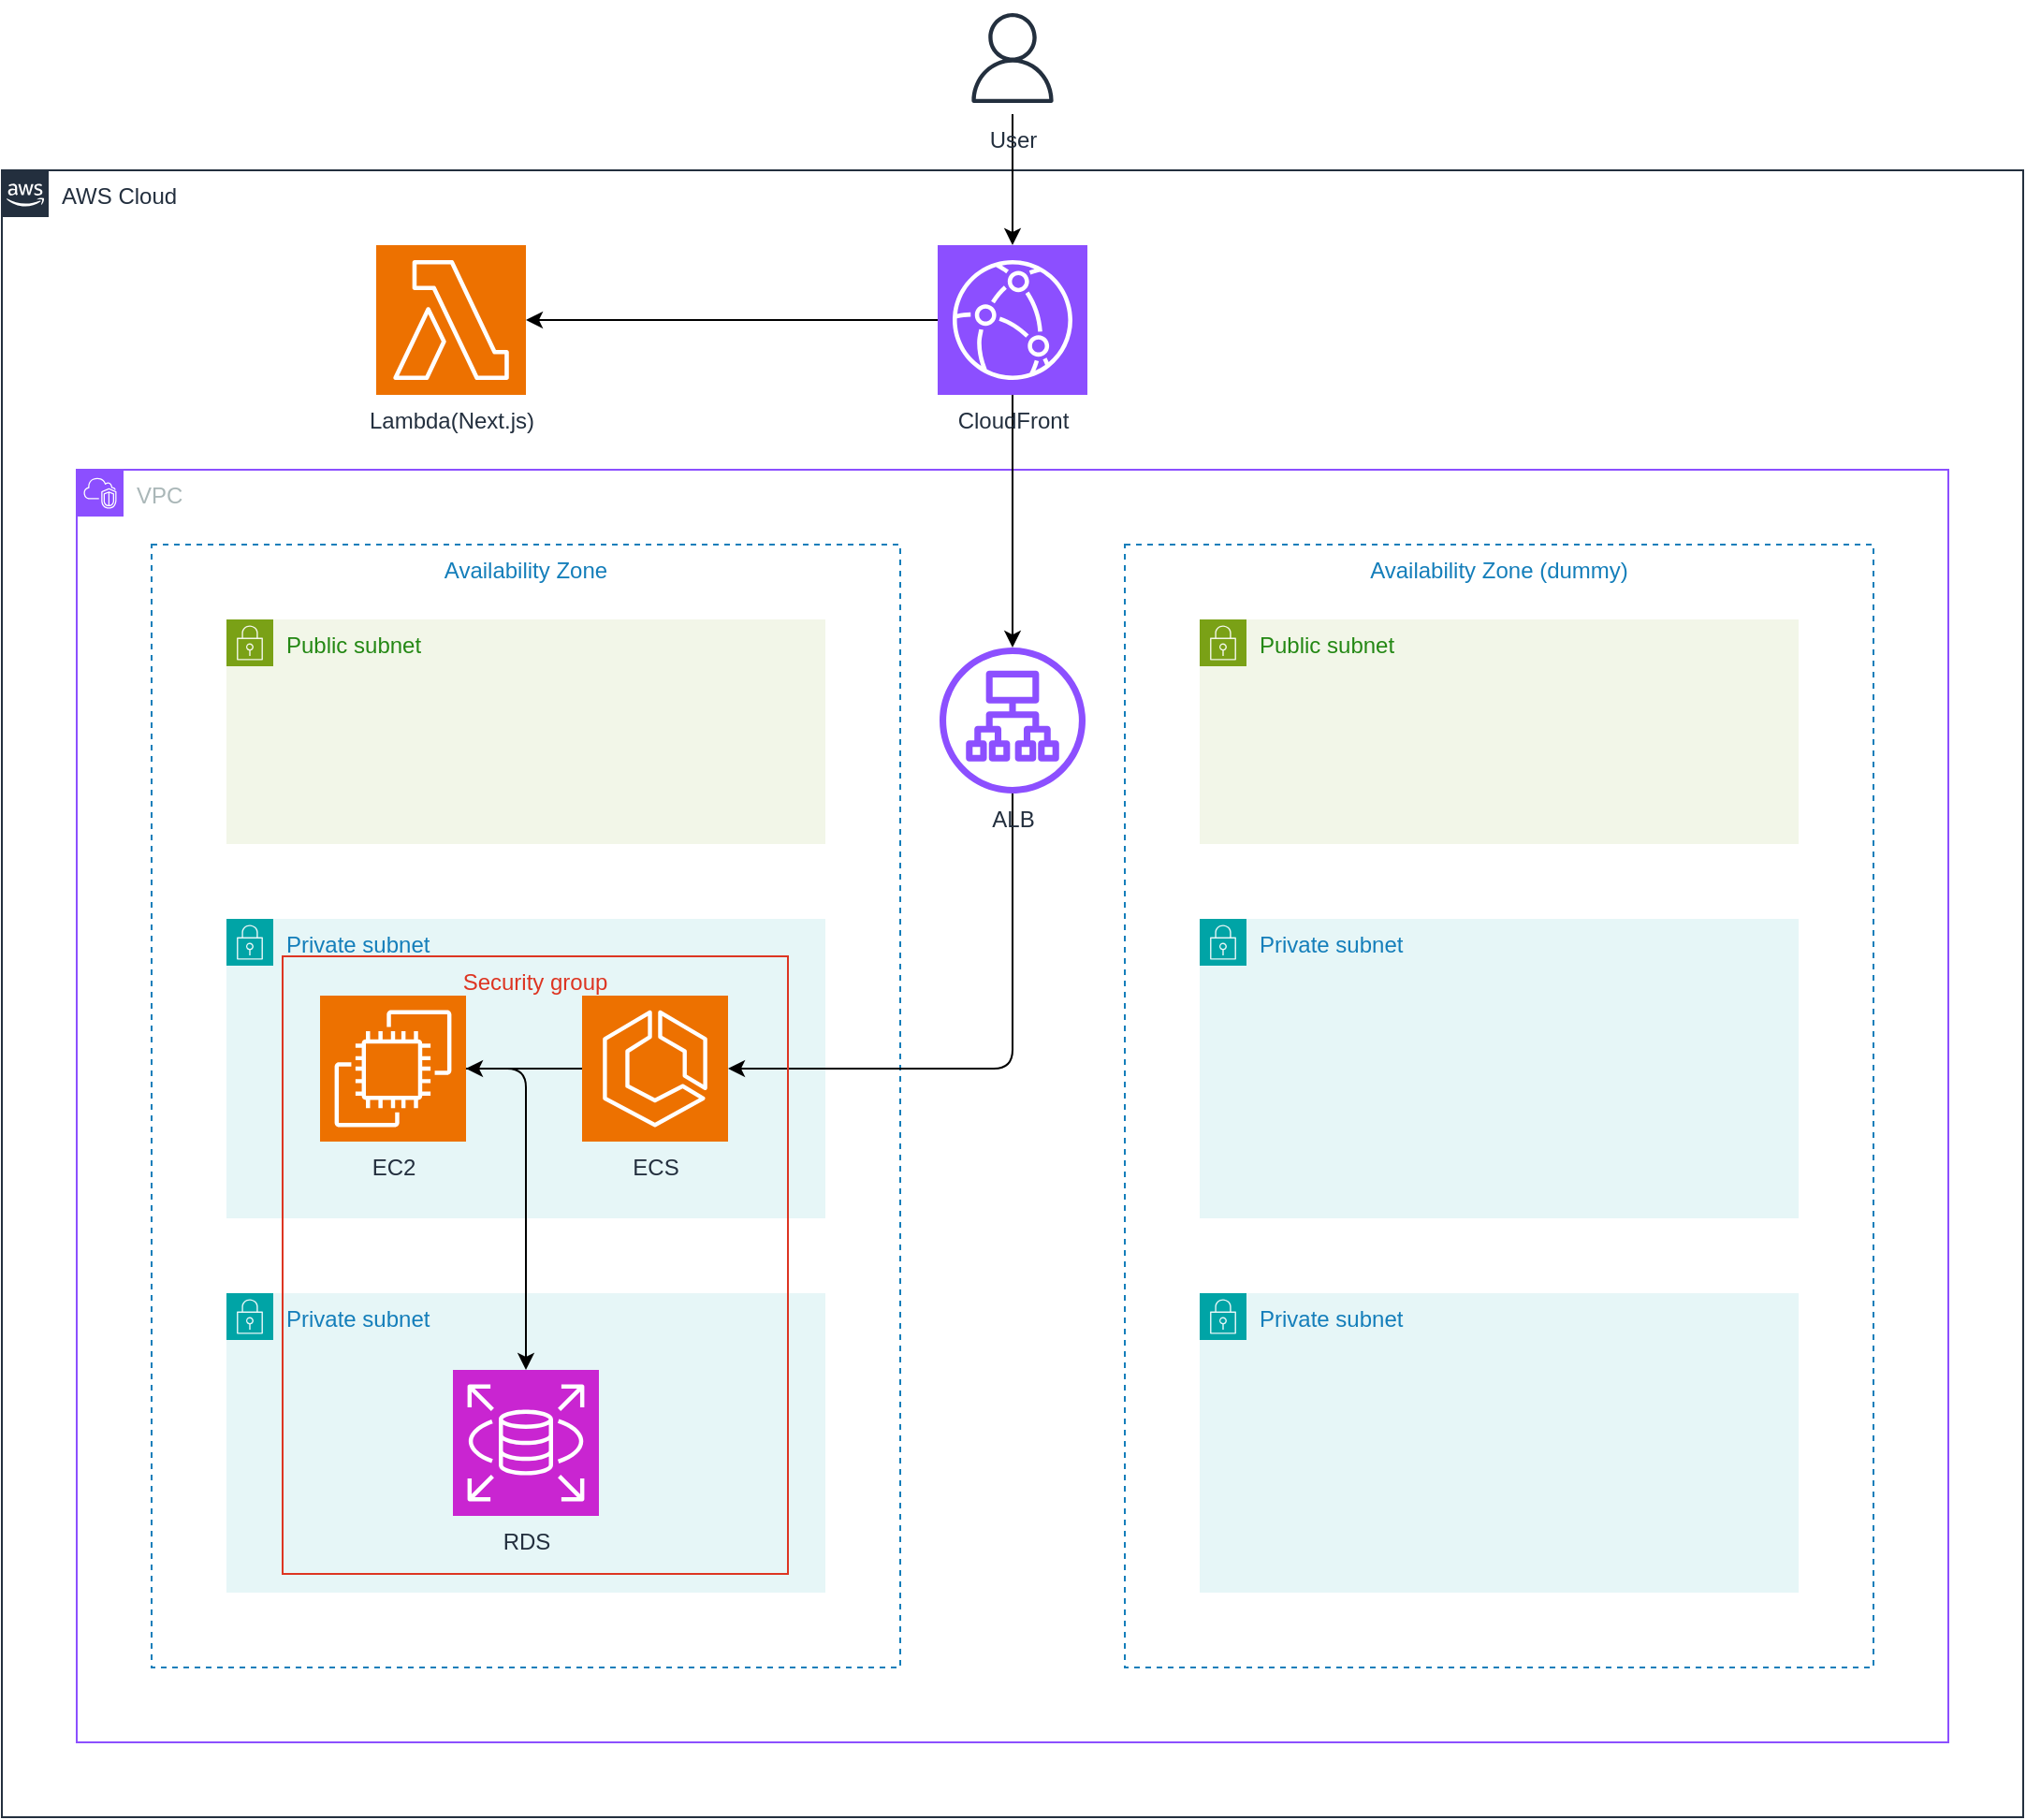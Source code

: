 <mxfile>
    <diagram name="ページ1" id="XMwv0QOlvUwnkNKN3cAZ">
        <mxGraphModel dx="1592" dy="711" grid="1" gridSize="10" guides="1" tooltips="1" connect="1" arrows="1" fold="1" page="1" pageScale="1" pageWidth="1169" pageHeight="827" background="none" math="0" shadow="0">
            <root>
                <mxCell id="0"/>
                <mxCell id="1" parent="0"/>
                <mxCell id="V-a7UrG0bDJDqOhG5XVK-1" value="AWS Cloud" style="points=[[0,0],[0.25,0],[0.5,0],[0.75,0],[1,0],[1,0.25],[1,0.5],[1,0.75],[1,1],[0.75,1],[0.5,1],[0.25,1],[0,1],[0,0.75],[0,0.5],[0,0.25]];outlineConnect=0;gradientColor=none;html=1;whiteSpace=wrap;fontSize=12;fontStyle=0;container=1;pointerEvents=0;collapsible=0;recursiveResize=0;shape=mxgraph.aws4.group;grIcon=mxgraph.aws4.group_aws_cloud_alt;strokeColor=#232F3E;fillColor=none;verticalAlign=top;align=left;spacingLeft=30;fontColor=#232F3E;dashed=0;" parent="1" vertex="1">
                    <mxGeometry x="40" y="120" width="1080" height="880" as="geometry"/>
                </mxCell>
                <mxCell id="V-a7UrG0bDJDqOhG5XVK-41" value="VPC" style="points=[[0,0],[0.25,0],[0.5,0],[0.75,0],[1,0],[1,0.25],[1,0.5],[1,0.75],[1,1],[0.75,1],[0.5,1],[0.25,1],[0,1],[0,0.75],[0,0.5],[0,0.25]];outlineConnect=0;gradientColor=none;html=1;whiteSpace=wrap;fontSize=12;fontStyle=0;container=1;pointerEvents=0;collapsible=0;recursiveResize=0;shape=mxgraph.aws4.group;grIcon=mxgraph.aws4.group_vpc2;strokeColor=#8C4FFF;fillColor=none;verticalAlign=top;align=left;spacingLeft=30;fontColor=#AAB7B8;dashed=0;" parent="V-a7UrG0bDJDqOhG5XVK-1" vertex="1">
                    <mxGeometry x="40" y="160" width="1000" height="680" as="geometry"/>
                </mxCell>
                <mxCell id="V-a7UrG0bDJDqOhG5XVK-43" value="Availability Zone (dummy)" style="fillColor=none;strokeColor=#147EBA;dashed=1;verticalAlign=top;fontStyle=0;fontColor=#147EBA;whiteSpace=wrap;html=1;" parent="V-a7UrG0bDJDqOhG5XVK-41" vertex="1">
                    <mxGeometry x="560" y="40" width="400" height="600" as="geometry"/>
                </mxCell>
                <mxCell id="V-a7UrG0bDJDqOhG5XVK-42" value="Availability Zone" style="fillColor=none;strokeColor=#147EBA;dashed=1;verticalAlign=top;fontStyle=0;fontColor=#147EBA;whiteSpace=wrap;html=1;" parent="V-a7UrG0bDJDqOhG5XVK-41" vertex="1">
                    <mxGeometry x="40" y="40" width="400" height="600" as="geometry"/>
                </mxCell>
                <mxCell id="V-a7UrG0bDJDqOhG5XVK-44" value="Public subnet" style="points=[[0,0],[0.25,0],[0.5,0],[0.75,0],[1,0],[1,0.25],[1,0.5],[1,0.75],[1,1],[0.75,1],[0.5,1],[0.25,1],[0,1],[0,0.75],[0,0.5],[0,0.25]];outlineConnect=0;gradientColor=none;html=1;whiteSpace=wrap;fontSize=12;fontStyle=0;container=1;pointerEvents=0;collapsible=0;recursiveResize=0;shape=mxgraph.aws4.group;grIcon=mxgraph.aws4.group_security_group;grStroke=0;strokeColor=#7AA116;fillColor=#F2F6E8;verticalAlign=top;align=left;spacingLeft=30;fontColor=#248814;dashed=0;" parent="V-a7UrG0bDJDqOhG5XVK-41" vertex="1">
                    <mxGeometry x="80" y="80" width="320" height="120" as="geometry"/>
                </mxCell>
                <mxCell id="V-a7UrG0bDJDqOhG5XVK-47" value="Public subnet" style="points=[[0,0],[0.25,0],[0.5,0],[0.75,0],[1,0],[1,0.25],[1,0.5],[1,0.75],[1,1],[0.75,1],[0.5,1],[0.25,1],[0,1],[0,0.75],[0,0.5],[0,0.25]];outlineConnect=0;gradientColor=none;html=1;whiteSpace=wrap;fontSize=12;fontStyle=0;container=1;pointerEvents=0;collapsible=0;recursiveResize=0;shape=mxgraph.aws4.group;grIcon=mxgraph.aws4.group_security_group;grStroke=0;strokeColor=#7AA116;fillColor=#F2F6E8;verticalAlign=top;align=left;spacingLeft=30;fontColor=#248814;dashed=0;" parent="V-a7UrG0bDJDqOhG5XVK-41" vertex="1">
                    <mxGeometry x="600" y="80" width="320" height="120" as="geometry"/>
                </mxCell>
                <mxCell id="V-a7UrG0bDJDqOhG5XVK-48" value="Private subnet" style="points=[[0,0],[0.25,0],[0.5,0],[0.75,0],[1,0],[1,0.25],[1,0.5],[1,0.75],[1,1],[0.75,1],[0.5,1],[0.25,1],[0,1],[0,0.75],[0,0.5],[0,0.25]];outlineConnect=0;gradientColor=none;html=1;whiteSpace=wrap;fontSize=12;fontStyle=0;container=1;pointerEvents=0;collapsible=0;recursiveResize=0;shape=mxgraph.aws4.group;grIcon=mxgraph.aws4.group_security_group;grStroke=0;strokeColor=#00A4A6;fillColor=#E6F6F7;verticalAlign=top;align=left;spacingLeft=30;fontColor=#147EBA;dashed=0;" parent="V-a7UrG0bDJDqOhG5XVK-41" vertex="1">
                    <mxGeometry x="80" y="240" width="320" height="160" as="geometry"/>
                </mxCell>
                <mxCell id="V-a7UrG0bDJDqOhG5XVK-49" value="Private subnet" style="points=[[0,0],[0.25,0],[0.5,0],[0.75,0],[1,0],[1,0.25],[1,0.5],[1,0.75],[1,1],[0.75,1],[0.5,1],[0.25,1],[0,1],[0,0.75],[0,0.5],[0,0.25]];outlineConnect=0;gradientColor=none;html=1;whiteSpace=wrap;fontSize=12;fontStyle=0;container=1;pointerEvents=0;collapsible=0;recursiveResize=0;shape=mxgraph.aws4.group;grIcon=mxgraph.aws4.group_security_group;grStroke=0;strokeColor=#00A4A6;fillColor=#E6F6F7;verticalAlign=top;align=left;spacingLeft=30;fontColor=#147EBA;dashed=0;" parent="V-a7UrG0bDJDqOhG5XVK-41" vertex="1">
                    <mxGeometry x="600" y="240" width="320" height="160" as="geometry"/>
                </mxCell>
                <mxCell id="V-a7UrG0bDJDqOhG5XVK-64" style="edgeStyle=orthogonalEdgeStyle;rounded=1;orthogonalLoop=1;jettySize=auto;html=1;entryX=1;entryY=0.5;entryDx=0;entryDy=0;entryPerimeter=0;curved=0;" parent="V-a7UrG0bDJDqOhG5XVK-41" source="V-a7UrG0bDJDqOhG5XVK-54" target="V-a7UrG0bDJDqOhG5XVK-59" edge="1">
                    <mxGeometry relative="1" as="geometry">
                        <Array as="points">
                            <mxPoint x="500" y="320"/>
                        </Array>
                    </mxGeometry>
                </mxCell>
                <mxCell id="V-a7UrG0bDJDqOhG5XVK-54" value="ALB" style="sketch=0;outlineConnect=0;fontColor=#232F3E;gradientColor=none;fillColor=#8C4FFF;strokeColor=none;dashed=0;verticalLabelPosition=bottom;verticalAlign=top;align=center;html=1;fontSize=12;fontStyle=0;aspect=fixed;pointerEvents=1;shape=mxgraph.aws4.application_load_balancer;" parent="V-a7UrG0bDJDqOhG5XVK-41" vertex="1">
                    <mxGeometry x="461" y="95" width="78" height="78" as="geometry"/>
                </mxCell>
                <mxCell id="V-a7UrG0bDJDqOhG5XVK-65" style="edgeStyle=orthogonalEdgeStyle;rounded=0;orthogonalLoop=1;jettySize=auto;html=1;" parent="V-a7UrG0bDJDqOhG5XVK-41" source="V-a7UrG0bDJDqOhG5XVK-59" target="V-a7UrG0bDJDqOhG5XVK-62" edge="1">
                    <mxGeometry relative="1" as="geometry"/>
                </mxCell>
                <mxCell id="V-a7UrG0bDJDqOhG5XVK-59" value="ECS" style="sketch=0;points=[[0,0,0],[0.25,0,0],[0.5,0,0],[0.75,0,0],[1,0,0],[0,1,0],[0.25,1,0],[0.5,1,0],[0.75,1,0],[1,1,0],[0,0.25,0],[0,0.5,0],[0,0.75,0],[1,0.25,0],[1,0.5,0],[1,0.75,0]];outlineConnect=0;fontColor=#232F3E;fillColor=#ED7100;strokeColor=#ffffff;dashed=0;verticalLabelPosition=bottom;verticalAlign=top;align=center;html=1;fontSize=12;fontStyle=0;aspect=fixed;shape=mxgraph.aws4.resourceIcon;resIcon=mxgraph.aws4.ecs;" parent="V-a7UrG0bDJDqOhG5XVK-41" vertex="1">
                    <mxGeometry x="270" y="281" width="78" height="78" as="geometry"/>
                </mxCell>
                <mxCell id="V-a7UrG0bDJDqOhG5XVK-60" value="Private subnet" style="points=[[0,0],[0.25,0],[0.5,0],[0.75,0],[1,0],[1,0.25],[1,0.5],[1,0.75],[1,1],[0.75,1],[0.5,1],[0.25,1],[0,1],[0,0.75],[0,0.5],[0,0.25]];outlineConnect=0;gradientColor=none;html=1;whiteSpace=wrap;fontSize=12;fontStyle=0;container=1;pointerEvents=0;collapsible=0;recursiveResize=0;shape=mxgraph.aws4.group;grIcon=mxgraph.aws4.group_security_group;grStroke=0;strokeColor=#00A4A6;fillColor=#E6F6F7;verticalAlign=top;align=left;spacingLeft=30;fontColor=#147EBA;dashed=0;" parent="V-a7UrG0bDJDqOhG5XVK-41" vertex="1">
                    <mxGeometry x="600" y="440" width="320" height="160" as="geometry"/>
                </mxCell>
                <mxCell id="V-a7UrG0bDJDqOhG5XVK-61" value="Private subnet" style="points=[[0,0],[0.25,0],[0.5,0],[0.75,0],[1,0],[1,0.25],[1,0.5],[1,0.75],[1,1],[0.75,1],[0.5,1],[0.25,1],[0,1],[0,0.75],[0,0.5],[0,0.25]];outlineConnect=0;gradientColor=none;html=1;whiteSpace=wrap;fontSize=12;fontStyle=0;container=1;pointerEvents=0;collapsible=0;recursiveResize=0;shape=mxgraph.aws4.group;grIcon=mxgraph.aws4.group_security_group;grStroke=0;strokeColor=#00A4A6;fillColor=#E6F6F7;verticalAlign=top;align=left;spacingLeft=30;fontColor=#147EBA;dashed=0;" parent="V-a7UrG0bDJDqOhG5XVK-41" vertex="1">
                    <mxGeometry x="80" y="440" width="320" height="160" as="geometry"/>
                </mxCell>
                <mxCell id="V-a7UrG0bDJDqOhG5XVK-67" style="edgeStyle=orthogonalEdgeStyle;rounded=1;orthogonalLoop=1;jettySize=auto;html=1;curved=0;" parent="V-a7UrG0bDJDqOhG5XVK-41" source="V-a7UrG0bDJDqOhG5XVK-62" target="V-a7UrG0bDJDqOhG5XVK-66" edge="1">
                    <mxGeometry relative="1" as="geometry">
                        <Array as="points">
                            <mxPoint x="240" y="320"/>
                        </Array>
                    </mxGeometry>
                </mxCell>
                <mxCell id="V-a7UrG0bDJDqOhG5XVK-62" value="EC2" style="sketch=0;points=[[0,0,0],[0.25,0,0],[0.5,0,0],[0.75,0,0],[1,0,0],[0,1,0],[0.25,1,0],[0.5,1,0],[0.75,1,0],[1,1,0],[0,0.25,0],[0,0.5,0],[0,0.75,0],[1,0.25,0],[1,0.5,0],[1,0.75,0]];outlineConnect=0;fontColor=#232F3E;fillColor=#ED7100;strokeColor=#ffffff;dashed=0;verticalLabelPosition=bottom;verticalAlign=top;align=center;html=1;fontSize=12;fontStyle=0;aspect=fixed;shape=mxgraph.aws4.resourceIcon;resIcon=mxgraph.aws4.ec2;" parent="V-a7UrG0bDJDqOhG5XVK-41" vertex="1">
                    <mxGeometry x="130" y="281" width="78" height="78" as="geometry"/>
                </mxCell>
                <mxCell id="V-a7UrG0bDJDqOhG5XVK-66" value="RDS" style="sketch=0;points=[[0,0,0],[0.25,0,0],[0.5,0,0],[0.75,0,0],[1,0,0],[0,1,0],[0.25,1,0],[0.5,1,0],[0.75,1,0],[1,1,0],[0,0.25,0],[0,0.5,0],[0,0.75,0],[1,0.25,0],[1,0.5,0],[1,0.75,0]];outlineConnect=0;fontColor=#232F3E;fillColor=#C925D1;strokeColor=#ffffff;dashed=0;verticalLabelPosition=bottom;verticalAlign=top;align=center;html=1;fontSize=12;fontStyle=0;aspect=fixed;shape=mxgraph.aws4.resourceIcon;resIcon=mxgraph.aws4.rds;" parent="V-a7UrG0bDJDqOhG5XVK-41" vertex="1">
                    <mxGeometry x="201" y="481" width="78" height="78" as="geometry"/>
                </mxCell>
                <mxCell id="V-a7UrG0bDJDqOhG5XVK-69" value="Security group" style="fillColor=none;strokeColor=#DD3522;verticalAlign=top;fontStyle=0;fontColor=#DD3522;whiteSpace=wrap;html=1;" parent="V-a7UrG0bDJDqOhG5XVK-41" vertex="1">
                    <mxGeometry x="110" y="260" width="270" height="330" as="geometry"/>
                </mxCell>
                <mxCell id="V-a7UrG0bDJDqOhG5XVK-57" style="edgeStyle=orthogonalEdgeStyle;rounded=0;orthogonalLoop=1;jettySize=auto;html=1;" parent="V-a7UrG0bDJDqOhG5XVK-1" source="V-a7UrG0bDJDqOhG5XVK-50" target="V-a7UrG0bDJDqOhG5XVK-56" edge="1">
                    <mxGeometry relative="1" as="geometry"/>
                </mxCell>
                <mxCell id="V-a7UrG0bDJDqOhG5XVK-71" style="edgeStyle=orthogonalEdgeStyle;rounded=0;orthogonalLoop=1;jettySize=auto;html=1;" parent="V-a7UrG0bDJDqOhG5XVK-1" source="V-a7UrG0bDJDqOhG5XVK-50" target="V-a7UrG0bDJDqOhG5XVK-54" edge="1">
                    <mxGeometry relative="1" as="geometry"/>
                </mxCell>
                <mxCell id="V-a7UrG0bDJDqOhG5XVK-50" value="CloudFront" style="sketch=0;points=[[0,0,0],[0.25,0,0],[0.5,0,0],[0.75,0,0],[1,0,0],[0,1,0],[0.25,1,0],[0.5,1,0],[0.75,1,0],[1,1,0],[0,0.25,0],[0,0.5,0],[0,0.75,0],[1,0.25,0],[1,0.5,0],[1,0.75,0]];outlineConnect=0;fontColor=#232F3E;fillColor=#8C4FFF;strokeColor=#ffffff;dashed=0;verticalLabelPosition=bottom;verticalAlign=top;align=center;html=1;fontSize=12;fontStyle=0;aspect=fixed;shape=mxgraph.aws4.resourceIcon;resIcon=mxgraph.aws4.cloudfront;" parent="V-a7UrG0bDJDqOhG5XVK-1" vertex="1">
                    <mxGeometry x="500" y="40" width="80" height="80" as="geometry"/>
                </mxCell>
                <mxCell id="V-a7UrG0bDJDqOhG5XVK-56" value="Lambda(Next.js)" style="sketch=0;points=[[0,0,0],[0.25,0,0],[0.5,0,0],[0.75,0,0],[1,0,0],[0,1,0],[0.25,1,0],[0.5,1,0],[0.75,1,0],[1,1,0],[0,0.25,0],[0,0.5,0],[0,0.75,0],[1,0.25,0],[1,0.5,0],[1,0.75,0]];outlineConnect=0;fontColor=#232F3E;fillColor=#ED7100;strokeColor=#ffffff;dashed=0;verticalLabelPosition=bottom;verticalAlign=top;align=center;html=1;fontSize=12;fontStyle=0;aspect=fixed;shape=mxgraph.aws4.resourceIcon;resIcon=mxgraph.aws4.lambda;" parent="V-a7UrG0bDJDqOhG5XVK-1" vertex="1">
                    <mxGeometry x="200" y="40" width="80" height="80" as="geometry"/>
                </mxCell>
                <mxCell id="V-a7UrG0bDJDqOhG5XVK-70" style="edgeStyle=orthogonalEdgeStyle;rounded=0;orthogonalLoop=1;jettySize=auto;html=1;" parent="1" source="V-a7UrG0bDJDqOhG5XVK-38" target="V-a7UrG0bDJDqOhG5XVK-50" edge="1">
                    <mxGeometry relative="1" as="geometry"/>
                </mxCell>
                <mxCell id="V-a7UrG0bDJDqOhG5XVK-38" value="User" style="sketch=0;outlineConnect=0;fontColor=#232F3E;gradientColor=none;strokeColor=#232F3E;fillColor=#ffffff;dashed=0;verticalLabelPosition=bottom;verticalAlign=top;align=center;html=1;fontSize=12;fontStyle=0;aspect=fixed;shape=mxgraph.aws4.resourceIcon;resIcon=mxgraph.aws4.user;" parent="1" vertex="1">
                    <mxGeometry x="550" y="30" width="60" height="60" as="geometry"/>
                </mxCell>
            </root>
        </mxGraphModel>
    </diagram>
</mxfile>